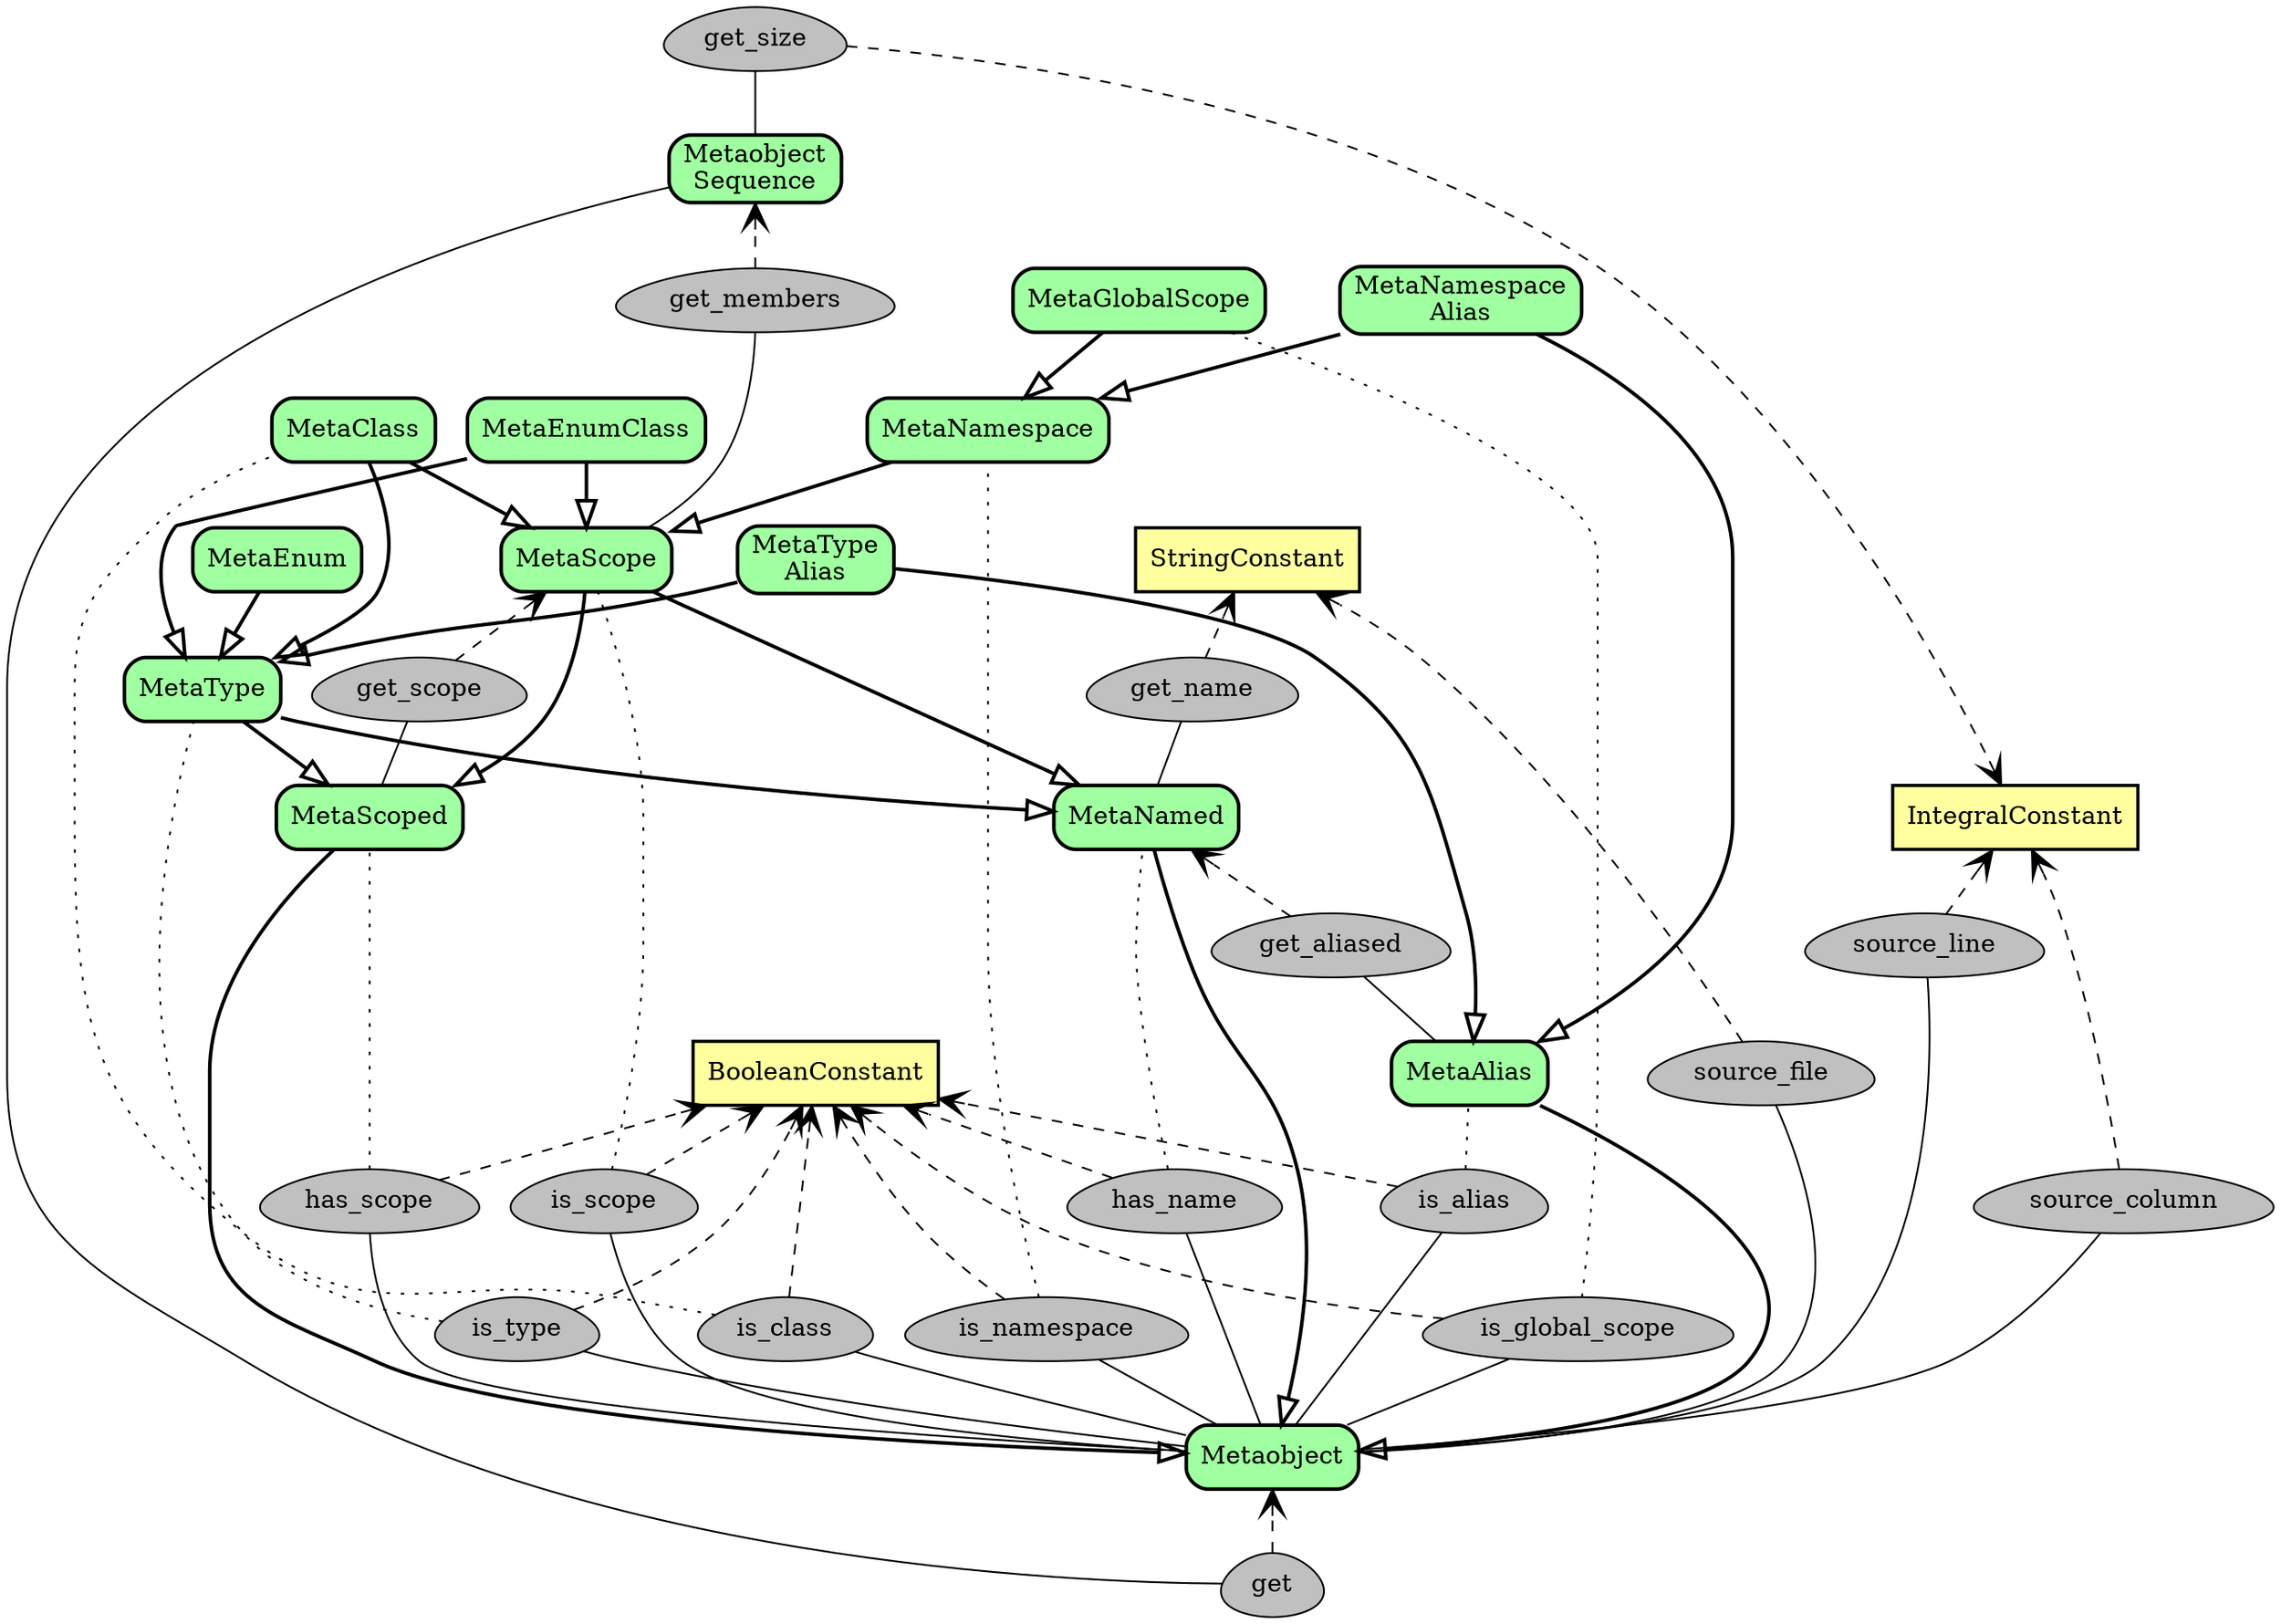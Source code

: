 digraph metaobjects {
	overlap=false
	rankdir=BT
	ranksep=0.5
	maxiter=100000

	subgraph {
		node [penwidth=1.8,style="filled",shape="box",fillcolor="#ffffa0"]
		StringConstant
		IntegralConstant
		BooleanConstant
	}

	node [penwidth=2,style="rounded,filled",shape="box",fillcolor="#a0ffa0"]
	Metaobject 
	MetaNamed
	MetaScoped
	MetaScope
	MetaAlias
	MetaNamespace
	MetaNamespaceAlias [label="MetaNamespace\nAlias"]
	MetaGlobalScope
	MetaType
	MetaTypeAlias [label="MetaType\nAlias"]
	MetaClass
	MetaEnum
	MetaEnumClass

	MetaobjectSequence [label="Metaobject\nSequence"]

	node [penwidth=1,style="filled",shape="egg",fillcolor="#c0c0c0"]

	subgraph {
		rank=same
		is_namespace
		is_global_scope
		is_type
		is_class
	}
	subgraph {
		rank=same
		has_name
		has_scope
		is_scope
		is_alias
	}
	subgraph {
		source_file
		source_line
		source_column
		source_file -> source_line [style="invisible",dir="none"]
	}

	is_namespace -> has_name [style="invisible",dir="none"]
	has_name -> source_file [style="invisible",dir="none"]

	get_name
	get_scope
	get_aliased
	get_members
	get_size
	get

	edge [penwidth=2,dir="both",arrowsize=1.5,arrowtail="onormal",arrowhead="none"]

	Metaobject -> MetaNamed
	Metaobject -> MetaScoped
	Metaobject -> MetaAlias

	MetaNamed -> MetaScope
	MetaScoped -> MetaScope

	MetaScope -> MetaNamespace
	MetaNamespace -> MetaNamespaceAlias
	MetaAlias -> MetaNamespaceAlias
	MetaNamespace -> MetaGlobalScope

	MetaNamed -> MetaType
	MetaScoped -> MetaType
	MetaType -> MetaTypeAlias
	MetaAlias -> MetaTypeAlias

	MetaType -> MetaScope [style="invisible",dir="none"]

	MetaType -> MetaClass
	MetaScope -> MetaClass

	MetaType -> MetaEnum

	MetaType -> MetaEnumClass
	MetaScope -> MetaEnumClass

	edge [penwidth=1,arrowhead="none",arrowtail="none",style="solid"]
	Metaobject -> is_namespace
	Metaobject -> is_global_scope
	Metaobject -> is_type
	Metaobject -> is_class
	Metaobject -> has_name
	Metaobject -> has_scope
	Metaobject -> is_scope
	Metaobject -> is_alias

	Metaobject -> source_file
	Metaobject -> source_line
	Metaobject -> source_column

	MetaobjectSequence -> get [constraint=false]
	MetaobjectSequence -> get_size
	MetaNamed -> get_name
	MetaScoped -> get_scope
	MetaScope -> get_members
	MetaAlias -> get_aliased

	MetaClass -> get_members [style="invisible",dir="none"]
	MetaNamespace -> get_members [style="invisible",dir="none"]

	edge [penwidth=1,arrowhead="vee",style="dashed"]
	is_namespace -> BooleanConstant
	is_global_scope -> BooleanConstant
	is_type -> BooleanConstant
	is_class -> BooleanConstant
	has_name -> BooleanConstant
	has_scope -> BooleanConstant
	is_scope -> BooleanConstant
	is_alias -> BooleanConstant

	source_file -> StringConstant
	source_line -> IntegralConstant
	source_column -> IntegralConstant

	get -> Metaobject
	get_size -> IntegralConstant [constraint=false]
	get_name -> StringConstant
	get_scope -> MetaScope
	get_members -> MetaobjectSequence
	get_aliased -> MetaNamed

	edge [penwidth=1,arrowhead="none",style="dotted"]
	is_namespace -> MetaNamespace
	is_global_scope -> MetaGlobalScope
	is_type -> MetaType
	is_class -> MetaClass
	has_name -> MetaNamed
	has_scope -> MetaScoped
	is_scope -> MetaScope
	is_alias -> MetaAlias

}
